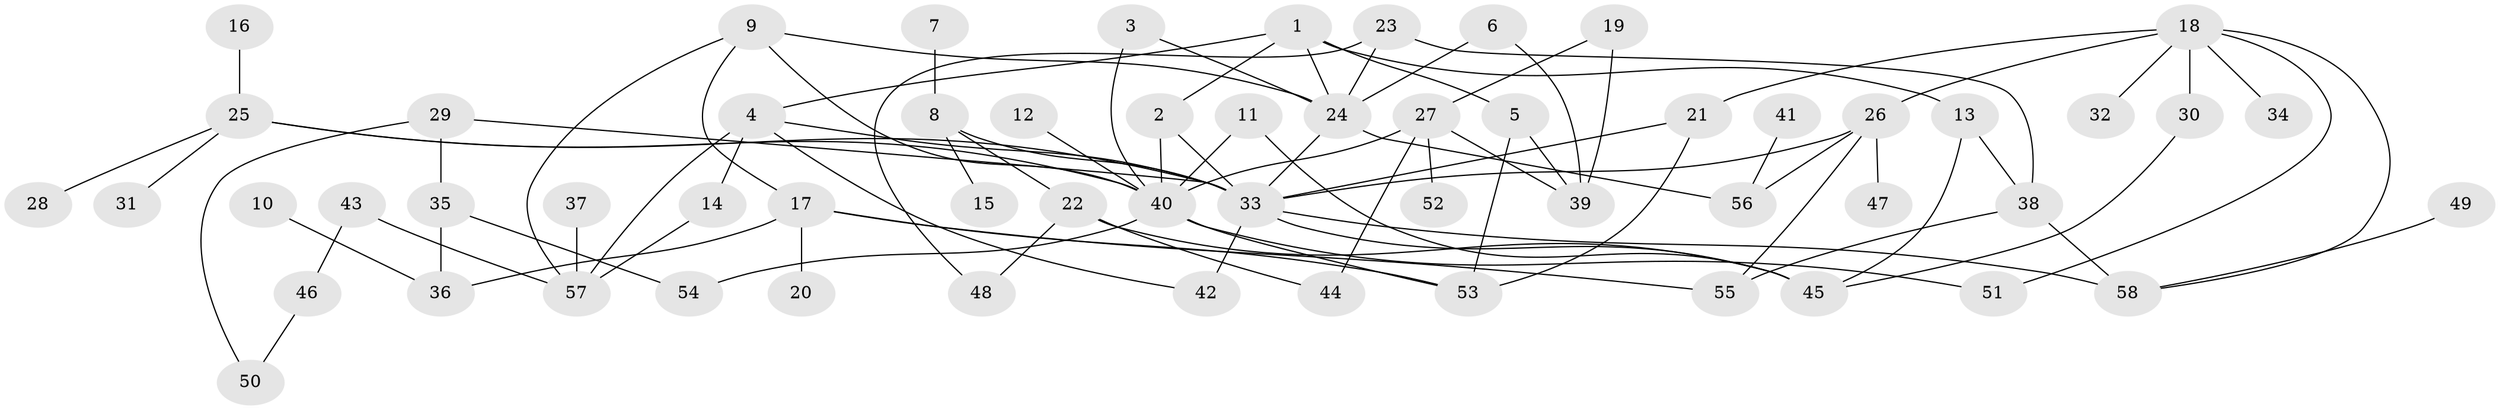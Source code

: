 // original degree distribution, {6: 0.017241379310344827, 1: 0.3017241379310345, 8: 0.02586206896551724, 3: 0.14655172413793102, 5: 0.05172413793103448, 4: 0.11206896551724138, 2: 0.3275862068965517, 7: 0.017241379310344827}
// Generated by graph-tools (version 1.1) at 2025/49/03/09/25 03:49:25]
// undirected, 58 vertices, 88 edges
graph export_dot {
graph [start="1"]
  node [color=gray90,style=filled];
  1;
  2;
  3;
  4;
  5;
  6;
  7;
  8;
  9;
  10;
  11;
  12;
  13;
  14;
  15;
  16;
  17;
  18;
  19;
  20;
  21;
  22;
  23;
  24;
  25;
  26;
  27;
  28;
  29;
  30;
  31;
  32;
  33;
  34;
  35;
  36;
  37;
  38;
  39;
  40;
  41;
  42;
  43;
  44;
  45;
  46;
  47;
  48;
  49;
  50;
  51;
  52;
  53;
  54;
  55;
  56;
  57;
  58;
  1 -- 2 [weight=1.0];
  1 -- 4 [weight=1.0];
  1 -- 5 [weight=1.0];
  1 -- 13 [weight=1.0];
  1 -- 24 [weight=1.0];
  2 -- 33 [weight=1.0];
  2 -- 40 [weight=1.0];
  3 -- 24 [weight=1.0];
  3 -- 40 [weight=1.0];
  4 -- 14 [weight=1.0];
  4 -- 33 [weight=1.0];
  4 -- 42 [weight=1.0];
  4 -- 57 [weight=1.0];
  5 -- 39 [weight=1.0];
  5 -- 53 [weight=1.0];
  6 -- 24 [weight=1.0];
  6 -- 39 [weight=1.0];
  7 -- 8 [weight=1.0];
  8 -- 15 [weight=1.0];
  8 -- 22 [weight=1.0];
  8 -- 33 [weight=1.0];
  9 -- 17 [weight=1.0];
  9 -- 24 [weight=1.0];
  9 -- 40 [weight=1.0];
  9 -- 57 [weight=1.0];
  10 -- 36 [weight=1.0];
  11 -- 40 [weight=1.0];
  11 -- 45 [weight=1.0];
  12 -- 40 [weight=1.0];
  13 -- 38 [weight=1.0];
  13 -- 45 [weight=1.0];
  14 -- 57 [weight=1.0];
  16 -- 25 [weight=1.0];
  17 -- 20 [weight=1.0];
  17 -- 36 [weight=1.0];
  17 -- 53 [weight=1.0];
  17 -- 55 [weight=1.0];
  18 -- 21 [weight=1.0];
  18 -- 26 [weight=1.0];
  18 -- 30 [weight=1.0];
  18 -- 32 [weight=1.0];
  18 -- 34 [weight=1.0];
  18 -- 51 [weight=1.0];
  18 -- 58 [weight=1.0];
  19 -- 27 [weight=1.0];
  19 -- 39 [weight=1.0];
  21 -- 33 [weight=1.0];
  21 -- 53 [weight=1.0];
  22 -- 44 [weight=1.0];
  22 -- 45 [weight=1.0];
  22 -- 48 [weight=1.0];
  23 -- 24 [weight=1.0];
  23 -- 38 [weight=1.0];
  23 -- 48 [weight=1.0];
  24 -- 33 [weight=1.0];
  24 -- 56 [weight=1.0];
  25 -- 28 [weight=1.0];
  25 -- 31 [weight=1.0];
  25 -- 33 [weight=1.0];
  25 -- 40 [weight=1.0];
  26 -- 33 [weight=1.0];
  26 -- 47 [weight=1.0];
  26 -- 55 [weight=1.0];
  26 -- 56 [weight=1.0];
  27 -- 39 [weight=1.0];
  27 -- 40 [weight=1.0];
  27 -- 44 [weight=1.0];
  27 -- 52 [weight=1.0];
  29 -- 33 [weight=1.0];
  29 -- 35 [weight=1.0];
  29 -- 50 [weight=1.0];
  30 -- 45 [weight=1.0];
  33 -- 42 [weight=1.0];
  33 -- 45 [weight=1.0];
  33 -- 58 [weight=1.0];
  35 -- 36 [weight=1.0];
  35 -- 54 [weight=1.0];
  37 -- 57 [weight=1.0];
  38 -- 55 [weight=1.0];
  38 -- 58 [weight=1.0];
  40 -- 51 [weight=1.0];
  40 -- 53 [weight=1.0];
  40 -- 54 [weight=1.0];
  41 -- 56 [weight=1.0];
  43 -- 46 [weight=1.0];
  43 -- 57 [weight=1.0];
  46 -- 50 [weight=1.0];
  49 -- 58 [weight=1.0];
}
